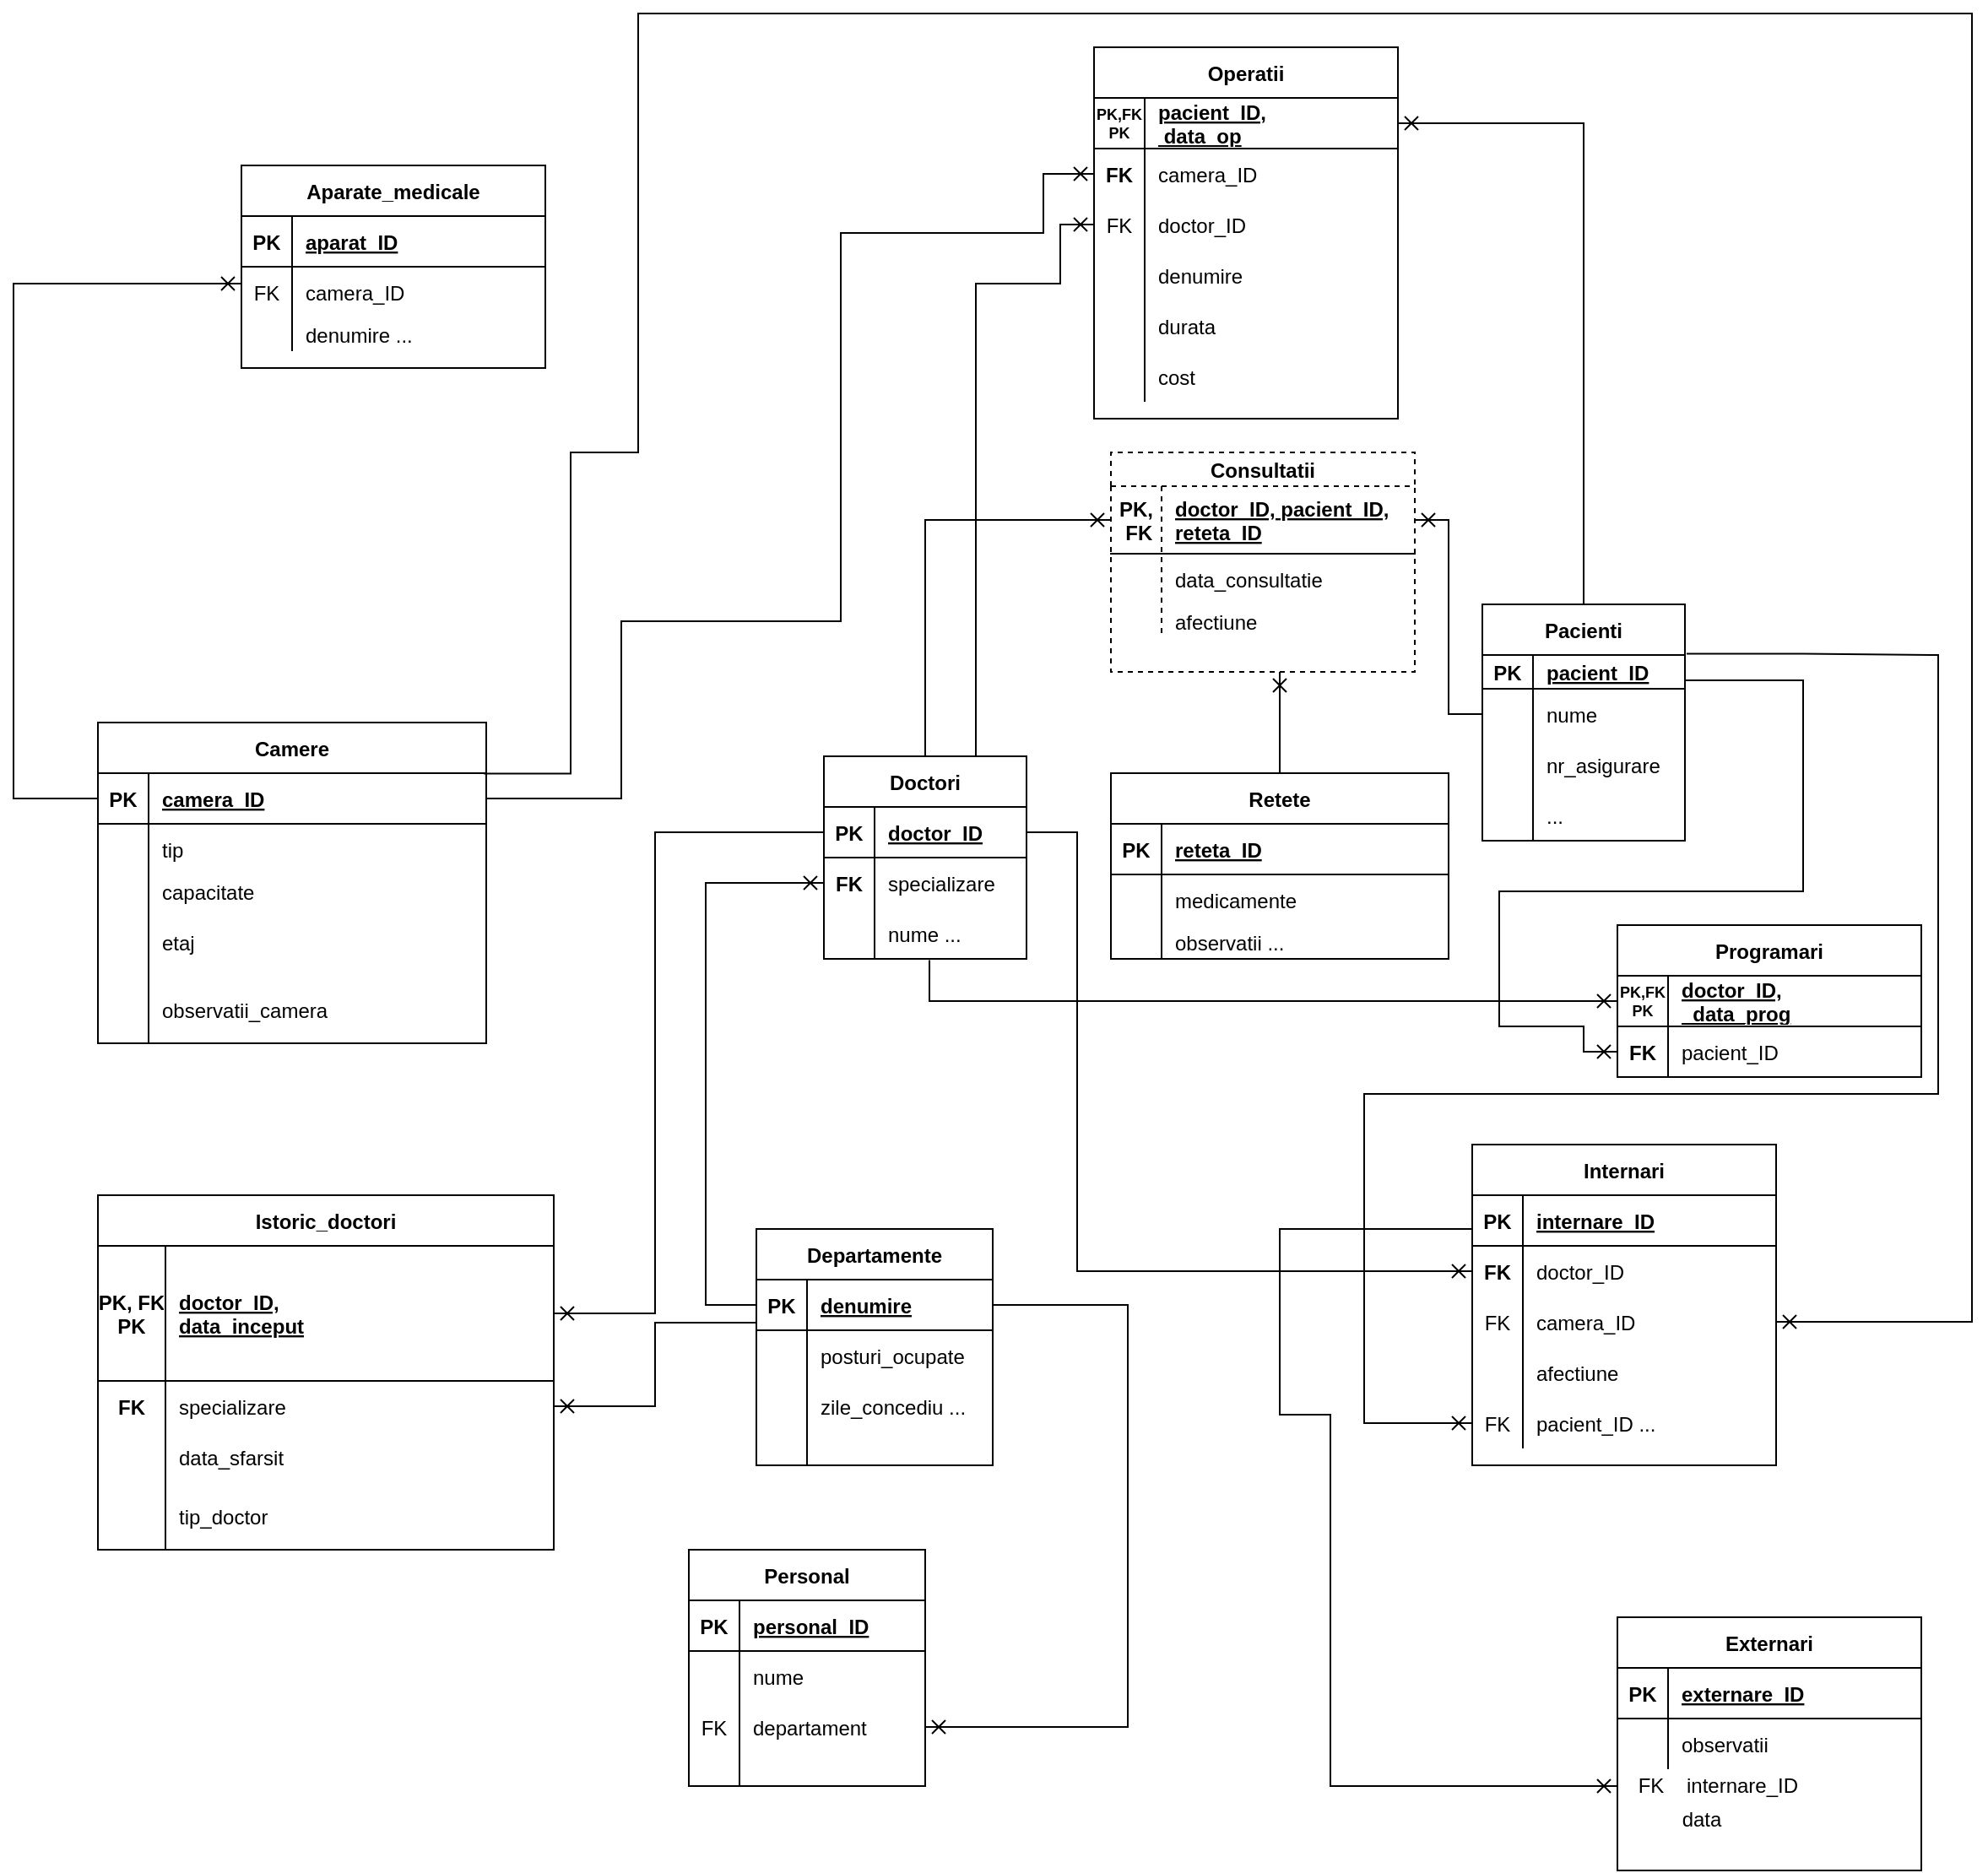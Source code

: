 <mxfile version="14.7.1" type="device"><diagram id="dhx8szWBubLz45HHDeZ8" name="Page-1"><mxGraphModel dx="3734" dy="3937" grid="1" gridSize="10" guides="1" tooltips="1" connect="1" arrows="1" fold="1" page="1" pageScale="1" pageWidth="2500" pageHeight="3500" math="0" shadow="0"><root><mxCell id="0"/><mxCell id="1" parent="0"/><mxCell id="I0y-Dfn4EUjGnBsd8yql-207" style="edgeStyle=orthogonalEdgeStyle;rounded=0;orthogonalLoop=1;jettySize=auto;html=1;endArrow=cross;endFill=0;startArrow=none;startFill=0;entryX=0;entryY=0.5;entryDx=0;entryDy=0;" parent="1" source="I0y-Dfn4EUjGnBsd8yql-279" target="S_GF5W4w03YBndg4ayfX-3" edge="1"><mxGeometry relative="1" as="geometry"><mxPoint x="760" y="770" as="sourcePoint"/><mxPoint x="755" y="900" as="targetPoint"/><Array as="points"><mxPoint x="560" y="670"/><mxPoint x="560" y="780"/><mxPoint x="590" y="780"/><mxPoint x="590" y="1000"/></Array></mxGeometry></mxCell><mxCell id="I0y-Dfn4EUjGnBsd8yql-210" style="edgeStyle=orthogonalEdgeStyle;rounded=0;orthogonalLoop=1;jettySize=auto;html=1;endArrow=cross;endFill=0;startArrow=none;startFill=0;exitX=1.008;exitY=-0.035;exitDx=0;exitDy=0;exitPerimeter=0;" parent="1" source="I0y-Dfn4EUjGnBsd8yql-315" target="I0y-Dfn4EUjGnBsd8yql-292" edge="1"><mxGeometry relative="1" as="geometry"><Array as="points"><mxPoint x="870" y="329"/><mxPoint x="950" y="330"/><mxPoint x="950" y="590"/><mxPoint x="610" y="590"/><mxPoint x="610" y="785"/></Array><mxPoint x="830" y="330" as="sourcePoint"/><mxPoint x="650" y="620" as="targetPoint"/></mxGeometry></mxCell><mxCell id="I0y-Dfn4EUjGnBsd8yql-211" style="edgeStyle=orthogonalEdgeStyle;rounded=0;orthogonalLoop=1;jettySize=auto;html=1;endArrow=cross;endFill=0;startArrow=none;startFill=0;entryX=1;entryY=0.5;entryDx=0;entryDy=0;exitX=1;exitY=0.5;exitDx=0;exitDy=0;" parent="1" source="I0y-Dfn4EUjGnBsd8yql-339" target="I0y-Dfn4EUjGnBsd8yql-359" edge="1"><mxGeometry relative="1" as="geometry"><Array as="points"><mxPoint x="470" y="715"/><mxPoint x="470" y="965"/></Array><mxPoint x="470" y="770" as="sourcePoint"/><mxPoint x="299.96" y="940.68" as="targetPoint"/></mxGeometry></mxCell><mxCell id="I0y-Dfn4EUjGnBsd8yql-212" style="edgeStyle=orthogonalEdgeStyle;rounded=0;orthogonalLoop=1;jettySize=auto;html=1;endArrow=cross;endFill=0;startArrow=none;startFill=0;exitX=1;exitY=0.5;exitDx=0;exitDy=0;entryX=0;entryY=0.5;entryDx=0;entryDy=0;" parent="1" source="I0y-Dfn4EUjGnBsd8yql-257" target="I0y-Dfn4EUjGnBsd8yql-228" edge="1"><mxGeometry relative="1" as="geometry"><Array as="points"><mxPoint x="170" y="415"/><mxPoint x="170" y="310"/><mxPoint x="300" y="310"/><mxPoint x="300" y="80"/><mxPoint x="420" y="80"/><mxPoint x="420" y="45"/></Array><mxPoint x="440" y="200" as="targetPoint"/><mxPoint x="85" y="360" as="sourcePoint"/></mxGeometry></mxCell><mxCell id="I0y-Dfn4EUjGnBsd8yql-213" style="edgeStyle=orthogonalEdgeStyle;rounded=0;orthogonalLoop=1;jettySize=auto;html=1;endArrow=cross;endFill=0;startArrow=none;startFill=0;exitX=0.994;exitY=0.01;exitDx=0;exitDy=0;exitPerimeter=0;entryX=1;entryY=0.5;entryDx=0;entryDy=0;" parent="1" source="I0y-Dfn4EUjGnBsd8yql-257" target="I0y-Dfn4EUjGnBsd8yql-286" edge="1"><mxGeometry relative="1" as="geometry"><Array as="points"><mxPoint x="140" y="400"/><mxPoint x="140" y="210"/><mxPoint x="180" y="210"/><mxPoint x="180" y="-50"/><mxPoint x="970" y="-50"/><mxPoint x="970" y="725"/></Array><mxPoint x="85" y="350" as="sourcePoint"/><mxPoint x="850" y="610" as="targetPoint"/></mxGeometry></mxCell><object label="Aparate_medicale" Customer="ana" id="I0y-Dfn4EUjGnBsd8yql-214"><mxCell style="shape=table;startSize=30;container=1;collapsible=1;childLayout=tableLayout;fixedRows=1;rowLines=0;fontStyle=1;align=center;resizeLast=1;columnLines=1;" parent="1" vertex="1"><mxGeometry x="-55" y="40" width="180" height="120" as="geometry"/></mxCell></object><mxCell id="I0y-Dfn4EUjGnBsd8yql-215" value="" style="shape=partialRectangle;collapsible=0;dropTarget=0;pointerEvents=0;fillColor=none;top=0;left=0;bottom=1;right=0;points=[[0,0.5],[1,0.5]];portConstraint=eastwest;" parent="I0y-Dfn4EUjGnBsd8yql-214" vertex="1"><mxGeometry y="30" width="180" height="30" as="geometry"/></mxCell><mxCell id="I0y-Dfn4EUjGnBsd8yql-216" value="PK" style="shape=partialRectangle;connectable=0;fillColor=none;top=0;left=0;bottom=0;right=0;fontStyle=1;overflow=hidden;" parent="I0y-Dfn4EUjGnBsd8yql-215" vertex="1"><mxGeometry width="30" height="30" as="geometry"/></mxCell><mxCell id="I0y-Dfn4EUjGnBsd8yql-217" value="aparat_ID" style="shape=partialRectangle;connectable=0;fillColor=none;top=0;left=0;bottom=0;right=0;align=left;spacingLeft=6;fontStyle=5;overflow=hidden;" parent="I0y-Dfn4EUjGnBsd8yql-215" vertex="1"><mxGeometry x="30" width="150" height="30" as="geometry"/></mxCell><mxCell id="I0y-Dfn4EUjGnBsd8yql-218" value="" style="shape=partialRectangle;collapsible=0;dropTarget=0;pointerEvents=0;fillColor=none;top=0;left=0;bottom=0;right=0;points=[[0,0.5],[1,0.5]];portConstraint=eastwest;" parent="I0y-Dfn4EUjGnBsd8yql-214" vertex="1"><mxGeometry y="60" width="180" height="30" as="geometry"/></mxCell><mxCell id="I0y-Dfn4EUjGnBsd8yql-219" value="FK" style="shape=partialRectangle;connectable=0;fillColor=none;top=0;left=0;bottom=0;right=0;editable=1;overflow=hidden;" parent="I0y-Dfn4EUjGnBsd8yql-218" vertex="1"><mxGeometry width="30" height="30" as="geometry"/></mxCell><mxCell id="I0y-Dfn4EUjGnBsd8yql-220" value="camera_ID" style="shape=partialRectangle;connectable=0;fillColor=none;top=0;left=0;bottom=0;right=0;align=left;spacingLeft=6;overflow=hidden;" parent="I0y-Dfn4EUjGnBsd8yql-218" vertex="1"><mxGeometry x="30" width="150" height="30" as="geometry"/></mxCell><mxCell id="I0y-Dfn4EUjGnBsd8yql-221" style="shape=partialRectangle;collapsible=0;dropTarget=0;pointerEvents=0;fillColor=none;top=0;left=0;bottom=0;right=0;points=[[0,0.5],[1,0.5]];portConstraint=eastwest;" parent="I0y-Dfn4EUjGnBsd8yql-214" vertex="1"><mxGeometry y="90" width="180" height="20" as="geometry"/></mxCell><mxCell id="I0y-Dfn4EUjGnBsd8yql-222" value="&#10;&#10;&#10;&#10;&#10;&#10;&#10;&#10;&#10;&#10;&#10;&#10;&#10;&#10;&#10;&#10;&#10;&lt;span lang=&quot;RO&quot; style=&quot;font-size: 10.5pt ; font-family: &amp;quot;raleway&amp;quot; , &amp;quot;serif&amp;quot; ; color: #444444&quot;&gt;denumire&lt;/span&gt;&#10;&#10;&#10;&#10;" style="shape=partialRectangle;connectable=0;fillColor=none;top=0;left=0;bottom=0;right=0;editable=1;overflow=hidden;" parent="I0y-Dfn4EUjGnBsd8yql-221" vertex="1"><mxGeometry width="30" height="20" as="geometry"/></mxCell><mxCell id="I0y-Dfn4EUjGnBsd8yql-223" value="denumire ..." style="shape=partialRectangle;connectable=0;fillColor=none;top=0;left=0;bottom=0;right=0;align=left;spacingLeft=6;overflow=hidden;" parent="I0y-Dfn4EUjGnBsd8yql-221" vertex="1"><mxGeometry x="30" width="150" height="20" as="geometry"/></mxCell><object label="Operatii" Customer="ana" id="I0y-Dfn4EUjGnBsd8yql-224"><mxCell style="shape=table;startSize=30;container=1;collapsible=1;childLayout=tableLayout;fixedRows=1;rowLines=0;fontStyle=1;align=center;resizeLast=1;columnLines=1;" parent="1" vertex="1"><mxGeometry x="450" y="-30" width="180" height="220" as="geometry"/></mxCell></object><mxCell id="I0y-Dfn4EUjGnBsd8yql-225" value="" style="shape=partialRectangle;collapsible=0;dropTarget=0;pointerEvents=0;fillColor=none;top=0;left=0;bottom=1;right=0;points=[[0,0.5],[1,0.5]];portConstraint=eastwest;" parent="I0y-Dfn4EUjGnBsd8yql-224" vertex="1"><mxGeometry y="30" width="180" height="30" as="geometry"/></mxCell><mxCell id="I0y-Dfn4EUjGnBsd8yql-226" value="PK,FK&#10;PK" style="shape=partialRectangle;connectable=0;fillColor=none;top=0;left=0;bottom=0;right=0;fontStyle=1;overflow=hidden;fontSize=9;" parent="I0y-Dfn4EUjGnBsd8yql-225" vertex="1"><mxGeometry width="30" height="30" as="geometry"/></mxCell><mxCell id="I0y-Dfn4EUjGnBsd8yql-227" value="pacient_ID,&#10; data_op" style="shape=partialRectangle;connectable=0;fillColor=none;top=0;left=0;bottom=0;right=0;align=left;spacingLeft=6;fontStyle=5;overflow=hidden;" parent="I0y-Dfn4EUjGnBsd8yql-225" vertex="1"><mxGeometry x="30" width="150" height="30" as="geometry"/></mxCell><mxCell id="I0y-Dfn4EUjGnBsd8yql-228" style="shape=partialRectangle;collapsible=0;dropTarget=0;pointerEvents=0;fillColor=none;top=0;left=0;bottom=0;right=0;points=[[0,0.5],[1,0.5]];portConstraint=eastwest;" parent="I0y-Dfn4EUjGnBsd8yql-224" vertex="1"><mxGeometry y="60" width="180" height="30" as="geometry"/></mxCell><mxCell id="I0y-Dfn4EUjGnBsd8yql-229" value="FK" style="shape=partialRectangle;connectable=0;fillColor=none;top=0;left=0;bottom=0;right=0;fontStyle=1;overflow=hidden;" parent="I0y-Dfn4EUjGnBsd8yql-228" vertex="1"><mxGeometry width="30" height="30" as="geometry"/></mxCell><mxCell id="I0y-Dfn4EUjGnBsd8yql-230" value="camera_ID" style="shape=partialRectangle;connectable=0;fillColor=none;top=0;left=0;bottom=0;right=0;align=left;spacingLeft=6;fontStyle=0;overflow=hidden;" parent="I0y-Dfn4EUjGnBsd8yql-228" vertex="1"><mxGeometry x="30" width="150" height="30" as="geometry"/></mxCell><mxCell id="I0y-Dfn4EUjGnBsd8yql-231" value="" style="shape=partialRectangle;collapsible=0;dropTarget=0;pointerEvents=0;fillColor=none;top=0;left=0;bottom=0;right=0;points=[[0,0.5],[1,0.5]];portConstraint=eastwest;" parent="I0y-Dfn4EUjGnBsd8yql-224" vertex="1"><mxGeometry y="90" width="180" height="30" as="geometry"/></mxCell><mxCell id="I0y-Dfn4EUjGnBsd8yql-232" value="FK" style="shape=partialRectangle;connectable=0;fillColor=none;top=0;left=0;bottom=0;right=0;editable=1;overflow=hidden;" parent="I0y-Dfn4EUjGnBsd8yql-231" vertex="1"><mxGeometry width="30" height="30" as="geometry"/></mxCell><mxCell id="I0y-Dfn4EUjGnBsd8yql-233" value="doctor_ID" style="shape=partialRectangle;connectable=0;fillColor=none;top=0;left=0;bottom=0;right=0;align=left;spacingLeft=6;overflow=hidden;" parent="I0y-Dfn4EUjGnBsd8yql-231" vertex="1"><mxGeometry x="30" width="150" height="30" as="geometry"/></mxCell><mxCell id="I0y-Dfn4EUjGnBsd8yql-234" value="" style="shape=partialRectangle;collapsible=0;dropTarget=0;pointerEvents=0;fillColor=none;top=0;left=0;bottom=0;right=0;points=[[0,0.5],[1,0.5]];portConstraint=eastwest;" parent="I0y-Dfn4EUjGnBsd8yql-224" vertex="1"><mxGeometry y="120" width="180" height="30" as="geometry"/></mxCell><mxCell id="I0y-Dfn4EUjGnBsd8yql-235" value="" style="shape=partialRectangle;connectable=0;fillColor=none;top=0;left=0;bottom=0;right=0;editable=1;overflow=hidden;" parent="I0y-Dfn4EUjGnBsd8yql-234" vertex="1"><mxGeometry width="30" height="30" as="geometry"/></mxCell><mxCell id="I0y-Dfn4EUjGnBsd8yql-236" value="denumire" style="shape=partialRectangle;connectable=0;fillColor=none;top=0;left=0;bottom=0;right=0;align=left;spacingLeft=6;overflow=hidden;" parent="I0y-Dfn4EUjGnBsd8yql-234" vertex="1"><mxGeometry x="30" width="150" height="30" as="geometry"/></mxCell><mxCell id="I0y-Dfn4EUjGnBsd8yql-237" style="shape=partialRectangle;collapsible=0;dropTarget=0;pointerEvents=0;fillColor=none;top=0;left=0;bottom=0;right=0;points=[[0,0.5],[1,0.5]];portConstraint=eastwest;" parent="I0y-Dfn4EUjGnBsd8yql-224" vertex="1"><mxGeometry y="150" width="180" height="30" as="geometry"/></mxCell><mxCell id="I0y-Dfn4EUjGnBsd8yql-238" style="shape=partialRectangle;connectable=0;fillColor=none;top=0;left=0;bottom=0;right=0;editable=1;overflow=hidden;" parent="I0y-Dfn4EUjGnBsd8yql-237" vertex="1"><mxGeometry width="30" height="30" as="geometry"/></mxCell><mxCell id="I0y-Dfn4EUjGnBsd8yql-239" value="durata" style="shape=partialRectangle;connectable=0;fillColor=none;top=0;left=0;bottom=0;right=0;align=left;spacingLeft=6;overflow=hidden;" parent="I0y-Dfn4EUjGnBsd8yql-237" vertex="1"><mxGeometry x="30" width="150" height="30" as="geometry"/></mxCell><mxCell id="I0y-Dfn4EUjGnBsd8yql-240" style="shape=partialRectangle;collapsible=0;dropTarget=0;pointerEvents=0;fillColor=none;top=0;left=0;bottom=0;right=0;points=[[0,0.5],[1,0.5]];portConstraint=eastwest;" parent="I0y-Dfn4EUjGnBsd8yql-224" vertex="1"><mxGeometry y="180" width="180" height="30" as="geometry"/></mxCell><mxCell id="I0y-Dfn4EUjGnBsd8yql-241" style="shape=partialRectangle;connectable=0;fillColor=none;top=0;left=0;bottom=0;right=0;editable=1;overflow=hidden;" parent="I0y-Dfn4EUjGnBsd8yql-240" vertex="1"><mxGeometry width="30" height="30" as="geometry"/></mxCell><mxCell id="I0y-Dfn4EUjGnBsd8yql-242" value="cost" style="shape=partialRectangle;connectable=0;fillColor=none;top=0;left=0;bottom=0;right=0;align=left;spacingLeft=6;overflow=hidden;" parent="I0y-Dfn4EUjGnBsd8yql-240" vertex="1"><mxGeometry x="30" width="150" height="30" as="geometry"/></mxCell><object label="Istoric_doctori" Customer="ana" id="I0y-Dfn4EUjGnBsd8yql-243"><mxCell style="shape=table;startSize=30;container=1;collapsible=1;childLayout=tableLayout;fixedRows=1;rowLines=0;fontStyle=1;align=center;resizeLast=1;columnLines=1;" parent="1" vertex="1"><mxGeometry x="-140" y="650" width="270" height="210" as="geometry"/></mxCell></object><mxCell id="I0y-Dfn4EUjGnBsd8yql-244" value="" style="shape=partialRectangle;collapsible=0;dropTarget=0;pointerEvents=0;fillColor=none;top=0;left=0;bottom=1;right=0;points=[[0,0.5],[1,0.5]];portConstraint=eastwest;" parent="I0y-Dfn4EUjGnBsd8yql-243" vertex="1"><mxGeometry y="30" width="270" height="80" as="geometry"/></mxCell><mxCell id="I0y-Dfn4EUjGnBsd8yql-245" value="PK, FK&#10;PK" style="shape=partialRectangle;connectable=0;fillColor=none;top=0;left=0;bottom=0;right=0;fontStyle=1;overflow=hidden;" parent="I0y-Dfn4EUjGnBsd8yql-244" vertex="1"><mxGeometry width="40" height="80" as="geometry"/></mxCell><mxCell id="I0y-Dfn4EUjGnBsd8yql-246" value="doctor_ID, &#10;data_inceput" style="shape=partialRectangle;connectable=0;fillColor=none;top=0;left=0;bottom=0;right=0;align=left;spacingLeft=6;fontStyle=5;overflow=hidden;" parent="I0y-Dfn4EUjGnBsd8yql-244" vertex="1"><mxGeometry x="40" width="230" height="80" as="geometry"/></mxCell><mxCell id="I0y-Dfn4EUjGnBsd8yql-247" style="shape=partialRectangle;collapsible=0;dropTarget=0;pointerEvents=0;fillColor=none;top=0;left=0;bottom=0;right=0;points=[[0,0.5],[1,0.5]];portConstraint=eastwest;" parent="I0y-Dfn4EUjGnBsd8yql-243" vertex="1"><mxGeometry y="110" width="270" height="30" as="geometry"/></mxCell><mxCell id="I0y-Dfn4EUjGnBsd8yql-248" value="FK" style="shape=partialRectangle;connectable=0;fillColor=none;top=0;left=0;bottom=0;right=0;fontStyle=1;overflow=hidden;" parent="I0y-Dfn4EUjGnBsd8yql-247" vertex="1"><mxGeometry width="40" height="30" as="geometry"/></mxCell><mxCell id="I0y-Dfn4EUjGnBsd8yql-249" value="specializare" style="shape=partialRectangle;connectable=0;fillColor=none;top=0;left=0;bottom=0;right=0;align=left;spacingLeft=6;fontStyle=0;overflow=hidden;" parent="I0y-Dfn4EUjGnBsd8yql-247" vertex="1"><mxGeometry x="40" width="230" height="30" as="geometry"/></mxCell><mxCell id="I0y-Dfn4EUjGnBsd8yql-250" value="" style="shape=partialRectangle;collapsible=0;dropTarget=0;pointerEvents=0;fillColor=none;top=0;left=0;bottom=0;right=0;points=[[0,0.5],[1,0.5]];portConstraint=eastwest;" parent="I0y-Dfn4EUjGnBsd8yql-243" vertex="1"><mxGeometry y="140" width="270" height="30" as="geometry"/></mxCell><mxCell id="I0y-Dfn4EUjGnBsd8yql-251" value="" style="shape=partialRectangle;connectable=0;fillColor=none;top=0;left=0;bottom=0;right=0;editable=1;overflow=hidden;" parent="I0y-Dfn4EUjGnBsd8yql-250" vertex="1"><mxGeometry width="40" height="30" as="geometry"/></mxCell><mxCell id="I0y-Dfn4EUjGnBsd8yql-252" value="data_sfarsit" style="shape=partialRectangle;connectable=0;fillColor=none;top=0;left=0;bottom=0;right=0;align=left;spacingLeft=6;overflow=hidden;" parent="I0y-Dfn4EUjGnBsd8yql-250" vertex="1"><mxGeometry x="40" width="230" height="30" as="geometry"/></mxCell><mxCell id="I0y-Dfn4EUjGnBsd8yql-253" style="shape=partialRectangle;collapsible=0;dropTarget=0;pointerEvents=0;fillColor=none;top=0;left=0;bottom=0;right=0;points=[[0,0.5],[1,0.5]];portConstraint=eastwest;" parent="I0y-Dfn4EUjGnBsd8yql-243" vertex="1"><mxGeometry y="170" width="270" height="40" as="geometry"/></mxCell><mxCell id="I0y-Dfn4EUjGnBsd8yql-254" style="shape=partialRectangle;connectable=0;fillColor=none;top=0;left=0;bottom=0;right=0;editable=1;overflow=hidden;" parent="I0y-Dfn4EUjGnBsd8yql-253" vertex="1"><mxGeometry width="40" height="40" as="geometry"/></mxCell><mxCell id="I0y-Dfn4EUjGnBsd8yql-255" value="tip_doctor" style="shape=partialRectangle;connectable=0;fillColor=none;top=0;left=0;bottom=0;right=0;align=left;spacingLeft=6;overflow=hidden;" parent="I0y-Dfn4EUjGnBsd8yql-253" vertex="1"><mxGeometry x="40" width="230" height="40" as="geometry"/></mxCell><object label="Camere" Customer="ana" id="I0y-Dfn4EUjGnBsd8yql-256"><mxCell style="shape=table;startSize=30;container=1;collapsible=1;childLayout=tableLayout;fixedRows=1;rowLines=0;fontStyle=1;align=center;resizeLast=1;columnLines=1;" parent="1" vertex="1"><mxGeometry x="-140" y="370" width="230" height="190" as="geometry"/></mxCell></object><mxCell id="I0y-Dfn4EUjGnBsd8yql-257" value="" style="shape=partialRectangle;collapsible=0;dropTarget=0;pointerEvents=0;fillColor=none;top=0;left=0;bottom=1;right=0;points=[[0,0.5],[1,0.5]];portConstraint=eastwest;" parent="I0y-Dfn4EUjGnBsd8yql-256" vertex="1"><mxGeometry y="30" width="230" height="30" as="geometry"/></mxCell><mxCell id="I0y-Dfn4EUjGnBsd8yql-258" value="PK" style="shape=partialRectangle;connectable=0;fillColor=none;top=0;left=0;bottom=0;right=0;fontStyle=1;overflow=hidden;" parent="I0y-Dfn4EUjGnBsd8yql-257" vertex="1"><mxGeometry width="30" height="30" as="geometry"/></mxCell><mxCell id="I0y-Dfn4EUjGnBsd8yql-259" value="camera_ID" style="shape=partialRectangle;connectable=0;fillColor=none;top=0;left=0;bottom=0;right=0;align=left;spacingLeft=6;fontStyle=5;overflow=hidden;" parent="I0y-Dfn4EUjGnBsd8yql-257" vertex="1"><mxGeometry x="30" width="200" height="30" as="geometry"/></mxCell><mxCell id="I0y-Dfn4EUjGnBsd8yql-260" style="shape=partialRectangle;collapsible=0;dropTarget=0;pointerEvents=0;fillColor=none;top=0;left=0;bottom=0;right=0;points=[[0,0.5],[1,0.5]];portConstraint=eastwest;" parent="I0y-Dfn4EUjGnBsd8yql-256" vertex="1"><mxGeometry y="60" width="230" height="30" as="geometry"/></mxCell><mxCell id="I0y-Dfn4EUjGnBsd8yql-261" style="shape=partialRectangle;connectable=0;fillColor=none;top=0;left=0;bottom=0;right=0;fontStyle=1;overflow=hidden;" parent="I0y-Dfn4EUjGnBsd8yql-260" vertex="1"><mxGeometry width="30" height="30" as="geometry"/></mxCell><mxCell id="I0y-Dfn4EUjGnBsd8yql-262" value="tip" style="shape=partialRectangle;connectable=0;fillColor=none;top=0;left=0;bottom=0;right=0;align=left;spacingLeft=6;fontStyle=0;overflow=hidden;" parent="I0y-Dfn4EUjGnBsd8yql-260" vertex="1"><mxGeometry x="30" width="200" height="30" as="geometry"/></mxCell><mxCell id="I0y-Dfn4EUjGnBsd8yql-263" value="" style="shape=partialRectangle;collapsible=0;dropTarget=0;pointerEvents=0;fillColor=none;top=0;left=0;bottom=0;right=0;points=[[0,0.5],[1,0.5]];portConstraint=eastwest;" parent="I0y-Dfn4EUjGnBsd8yql-256" vertex="1"><mxGeometry y="90" width="230" height="20" as="geometry"/></mxCell><mxCell id="I0y-Dfn4EUjGnBsd8yql-264" value="" style="shape=partialRectangle;connectable=0;fillColor=none;top=0;left=0;bottom=0;right=0;editable=1;overflow=hidden;" parent="I0y-Dfn4EUjGnBsd8yql-263" vertex="1"><mxGeometry width="30" height="20" as="geometry"/></mxCell><mxCell id="I0y-Dfn4EUjGnBsd8yql-265" value="capacitate" style="shape=partialRectangle;connectable=0;fillColor=none;top=0;left=0;bottom=0;right=0;align=left;spacingLeft=6;overflow=hidden;" parent="I0y-Dfn4EUjGnBsd8yql-263" vertex="1"><mxGeometry x="30" width="200" height="20" as="geometry"/></mxCell><mxCell id="I0y-Dfn4EUjGnBsd8yql-266" style="shape=partialRectangle;collapsible=0;dropTarget=0;pointerEvents=0;fillColor=none;top=0;left=0;bottom=0;right=0;points=[[0,0.5],[1,0.5]];portConstraint=eastwest;" parent="I0y-Dfn4EUjGnBsd8yql-256" vertex="1"><mxGeometry y="110" width="230" height="40" as="geometry"/></mxCell><mxCell id="I0y-Dfn4EUjGnBsd8yql-267" style="shape=partialRectangle;connectable=0;fillColor=none;top=0;left=0;bottom=0;right=0;editable=1;overflow=hidden;" parent="I0y-Dfn4EUjGnBsd8yql-266" vertex="1"><mxGeometry width="30" height="40" as="geometry"/></mxCell><mxCell id="I0y-Dfn4EUjGnBsd8yql-268" value="etaj" style="shape=partialRectangle;connectable=0;fillColor=none;top=0;left=0;bottom=0;right=0;align=left;spacingLeft=6;overflow=hidden;" parent="I0y-Dfn4EUjGnBsd8yql-266" vertex="1"><mxGeometry x="30" width="200" height="40" as="geometry"/></mxCell><mxCell id="I0y-Dfn4EUjGnBsd8yql-269" style="shape=partialRectangle;collapsible=0;dropTarget=0;pointerEvents=0;fillColor=none;top=0;left=0;bottom=0;right=0;points=[[0,0.5],[1,0.5]];portConstraint=eastwest;" parent="I0y-Dfn4EUjGnBsd8yql-256" vertex="1"><mxGeometry y="150" width="230" height="40" as="geometry"/></mxCell><mxCell id="I0y-Dfn4EUjGnBsd8yql-270" style="shape=partialRectangle;connectable=0;fillColor=none;top=0;left=0;bottom=0;right=0;editable=1;overflow=hidden;" parent="I0y-Dfn4EUjGnBsd8yql-269" vertex="1"><mxGeometry width="30" height="40" as="geometry"/></mxCell><mxCell id="I0y-Dfn4EUjGnBsd8yql-271" value="observatii_camera" style="shape=partialRectangle;connectable=0;fillColor=none;top=0;left=0;bottom=0;right=0;align=left;spacingLeft=6;overflow=hidden;" parent="I0y-Dfn4EUjGnBsd8yql-269" vertex="1"><mxGeometry x="30" width="200" height="40" as="geometry"/></mxCell><object label="Externari" Customer="ana" id="I0y-Dfn4EUjGnBsd8yql-272"><mxCell style="shape=table;startSize=30;container=1;collapsible=1;childLayout=tableLayout;fixedRows=1;rowLines=0;fontStyle=1;align=center;resizeLast=1;columnLines=1;" parent="1" vertex="1"><mxGeometry x="760" y="900" width="180" height="150" as="geometry"/></mxCell></object><mxCell id="I0y-Dfn4EUjGnBsd8yql-273" value="" style="shape=partialRectangle;collapsible=0;dropTarget=0;pointerEvents=0;fillColor=none;top=0;left=0;bottom=1;right=0;points=[[0,0.5],[1,0.5]];portConstraint=eastwest;" parent="I0y-Dfn4EUjGnBsd8yql-272" vertex="1"><mxGeometry y="30" width="180" height="30" as="geometry"/></mxCell><mxCell id="I0y-Dfn4EUjGnBsd8yql-274" value="PK" style="shape=partialRectangle;connectable=0;fillColor=none;top=0;left=0;bottom=0;right=0;fontStyle=1;overflow=hidden;" parent="I0y-Dfn4EUjGnBsd8yql-273" vertex="1"><mxGeometry width="30" height="30" as="geometry"/></mxCell><mxCell id="I0y-Dfn4EUjGnBsd8yql-275" value="externare_ID" style="shape=partialRectangle;connectable=0;fillColor=none;top=0;left=0;bottom=0;right=0;align=left;spacingLeft=6;fontStyle=5;overflow=hidden;" parent="I0y-Dfn4EUjGnBsd8yql-273" vertex="1"><mxGeometry x="30" width="150" height="30" as="geometry"/></mxCell><mxCell id="I0y-Dfn4EUjGnBsd8yql-276" style="shape=partialRectangle;collapsible=0;dropTarget=0;pointerEvents=0;fillColor=none;top=0;left=0;bottom=0;right=0;points=[[0,0.5],[1,0.5]];portConstraint=eastwest;" parent="I0y-Dfn4EUjGnBsd8yql-272" vertex="1"><mxGeometry y="60" width="180" height="30" as="geometry"/></mxCell><mxCell id="I0y-Dfn4EUjGnBsd8yql-277" style="shape=partialRectangle;connectable=0;fillColor=none;top=0;left=0;bottom=0;right=0;fontStyle=1;overflow=hidden;" parent="I0y-Dfn4EUjGnBsd8yql-276" vertex="1"><mxGeometry width="30" height="30" as="geometry"/></mxCell><mxCell id="I0y-Dfn4EUjGnBsd8yql-278" value="observatii" style="shape=partialRectangle;connectable=0;fillColor=none;top=0;left=0;bottom=0;right=0;align=left;spacingLeft=6;fontStyle=0;overflow=hidden;" parent="I0y-Dfn4EUjGnBsd8yql-276" vertex="1"><mxGeometry x="30" width="150" height="30" as="geometry"/></mxCell><object label="Internari" Customer="ana" id="I0y-Dfn4EUjGnBsd8yql-279"><mxCell style="shape=table;startSize=30;container=1;collapsible=1;childLayout=tableLayout;fixedRows=1;rowLines=0;fontStyle=1;align=center;resizeLast=1;columnLines=1;" parent="1" vertex="1"><mxGeometry x="674" y="620" width="180" height="190" as="geometry"><mxRectangle x="674" y="620" width="80" height="30" as="alternateBounds"/></mxGeometry></mxCell></object><mxCell id="I0y-Dfn4EUjGnBsd8yql-280" value="" style="shape=partialRectangle;collapsible=0;dropTarget=0;pointerEvents=0;fillColor=none;top=0;left=0;bottom=1;right=0;points=[[0,0.5],[1,0.5]];portConstraint=eastwest;" parent="I0y-Dfn4EUjGnBsd8yql-279" vertex="1"><mxGeometry y="30" width="180" height="30" as="geometry"/></mxCell><mxCell id="I0y-Dfn4EUjGnBsd8yql-281" value="PK" style="shape=partialRectangle;connectable=0;fillColor=none;top=0;left=0;bottom=0;right=0;fontStyle=1;overflow=hidden;" parent="I0y-Dfn4EUjGnBsd8yql-280" vertex="1"><mxGeometry width="30" height="30" as="geometry"/></mxCell><mxCell id="I0y-Dfn4EUjGnBsd8yql-282" value="internare_ID" style="shape=partialRectangle;connectable=0;fillColor=none;top=0;left=0;bottom=0;right=0;align=left;spacingLeft=6;fontStyle=5;overflow=hidden;" parent="I0y-Dfn4EUjGnBsd8yql-280" vertex="1"><mxGeometry x="30" width="150" height="30" as="geometry"/></mxCell><mxCell id="I0y-Dfn4EUjGnBsd8yql-283" style="shape=partialRectangle;collapsible=0;dropTarget=0;pointerEvents=0;fillColor=none;top=0;left=0;bottom=0;right=0;points=[[0,0.5],[1,0.5]];portConstraint=eastwest;" parent="I0y-Dfn4EUjGnBsd8yql-279" vertex="1"><mxGeometry y="60" width="180" height="30" as="geometry"/></mxCell><mxCell id="I0y-Dfn4EUjGnBsd8yql-284" value="FK" style="shape=partialRectangle;connectable=0;fillColor=none;top=0;left=0;bottom=0;right=0;fontStyle=1;overflow=hidden;" parent="I0y-Dfn4EUjGnBsd8yql-283" vertex="1"><mxGeometry width="30" height="30" as="geometry"/></mxCell><mxCell id="I0y-Dfn4EUjGnBsd8yql-285" value="doctor_ID" style="shape=partialRectangle;connectable=0;fillColor=none;top=0;left=0;bottom=0;right=0;align=left;spacingLeft=6;fontStyle=0;overflow=hidden;" parent="I0y-Dfn4EUjGnBsd8yql-283" vertex="1"><mxGeometry x="30" width="150" height="30" as="geometry"/></mxCell><mxCell id="I0y-Dfn4EUjGnBsd8yql-286" value="" style="shape=partialRectangle;collapsible=0;dropTarget=0;pointerEvents=0;fillColor=none;top=0;left=0;bottom=0;right=0;points=[[0,0.5],[1,0.5]];portConstraint=eastwest;" parent="I0y-Dfn4EUjGnBsd8yql-279" vertex="1"><mxGeometry y="90" width="180" height="30" as="geometry"/></mxCell><mxCell id="I0y-Dfn4EUjGnBsd8yql-287" value="FK" style="shape=partialRectangle;connectable=0;fillColor=none;top=0;left=0;bottom=0;right=0;editable=1;overflow=hidden;" parent="I0y-Dfn4EUjGnBsd8yql-286" vertex="1"><mxGeometry width="30" height="30" as="geometry"/></mxCell><mxCell id="I0y-Dfn4EUjGnBsd8yql-288" value="camera_ID" style="shape=partialRectangle;connectable=0;fillColor=none;top=0;left=0;bottom=0;right=0;align=left;spacingLeft=6;overflow=hidden;" parent="I0y-Dfn4EUjGnBsd8yql-286" vertex="1"><mxGeometry x="30" width="150" height="30" as="geometry"/></mxCell><mxCell id="I0y-Dfn4EUjGnBsd8yql-289" value="" style="shape=partialRectangle;collapsible=0;dropTarget=0;pointerEvents=0;fillColor=none;top=0;left=0;bottom=0;right=0;points=[[0,0.5],[1,0.5]];portConstraint=eastwest;" parent="I0y-Dfn4EUjGnBsd8yql-279" vertex="1"><mxGeometry y="120" width="180" height="30" as="geometry"/></mxCell><mxCell id="I0y-Dfn4EUjGnBsd8yql-290" value="" style="shape=partialRectangle;connectable=0;fillColor=none;top=0;left=0;bottom=0;right=0;editable=1;overflow=hidden;" parent="I0y-Dfn4EUjGnBsd8yql-289" vertex="1"><mxGeometry width="30" height="30" as="geometry"/></mxCell><mxCell id="I0y-Dfn4EUjGnBsd8yql-291" value="afectiune" style="shape=partialRectangle;connectable=0;fillColor=none;top=0;left=0;bottom=0;right=0;align=left;spacingLeft=6;overflow=hidden;" parent="I0y-Dfn4EUjGnBsd8yql-289" vertex="1"><mxGeometry x="30" width="150" height="30" as="geometry"/></mxCell><mxCell id="I0y-Dfn4EUjGnBsd8yql-292" value="" style="shape=partialRectangle;collapsible=0;dropTarget=0;pointerEvents=0;fillColor=none;top=0;left=0;bottom=0;right=0;points=[[0,0.5],[1,0.5]];portConstraint=eastwest;" parent="I0y-Dfn4EUjGnBsd8yql-279" vertex="1"><mxGeometry y="150" width="180" height="30" as="geometry"/></mxCell><mxCell id="I0y-Dfn4EUjGnBsd8yql-293" value="FK" style="shape=partialRectangle;connectable=0;fillColor=none;top=0;left=0;bottom=0;right=0;editable=1;overflow=hidden;" parent="I0y-Dfn4EUjGnBsd8yql-292" vertex="1"><mxGeometry width="30" height="30" as="geometry"/></mxCell><mxCell id="I0y-Dfn4EUjGnBsd8yql-294" value="pacient_ID ..." style="shape=partialRectangle;connectable=0;fillColor=none;top=0;left=0;bottom=0;right=0;align=left;spacingLeft=6;overflow=hidden;" parent="I0y-Dfn4EUjGnBsd8yql-292" vertex="1"><mxGeometry x="30" width="150" height="30" as="geometry"/></mxCell><mxCell id="I0y-Dfn4EUjGnBsd8yql-396" style="edgeStyle=orthogonalEdgeStyle;rounded=0;orthogonalLoop=1;jettySize=auto;html=1;exitX=0.5;exitY=0;exitDx=0;exitDy=0;startArrow=none;startFill=0;endArrow=cross;endFill=0;" parent="1" source="I0y-Dfn4EUjGnBsd8yql-295" edge="1"><mxGeometry relative="1" as="geometry"><mxPoint x="560" y="340" as="targetPoint"/></mxGeometry></mxCell><object label="Retete" Customer="ana" id="I0y-Dfn4EUjGnBsd8yql-295"><mxCell style="shape=table;startSize=30;container=1;collapsible=1;childLayout=tableLayout;fixedRows=1;rowLines=0;fontStyle=1;align=center;resizeLast=1;columnLines=1;" parent="1" vertex="1"><mxGeometry x="460" y="400" width="200" height="110" as="geometry"/></mxCell></object><mxCell id="I0y-Dfn4EUjGnBsd8yql-296" value="" style="shape=partialRectangle;collapsible=0;dropTarget=0;pointerEvents=0;fillColor=none;top=0;left=0;bottom=1;right=0;points=[[0,0.5],[1,0.5]];portConstraint=eastwest;" parent="I0y-Dfn4EUjGnBsd8yql-295" vertex="1"><mxGeometry y="30" width="200" height="30" as="geometry"/></mxCell><mxCell id="I0y-Dfn4EUjGnBsd8yql-297" value="PK" style="shape=partialRectangle;connectable=0;fillColor=none;top=0;left=0;bottom=0;right=0;fontStyle=1;overflow=hidden;" parent="I0y-Dfn4EUjGnBsd8yql-296" vertex="1"><mxGeometry width="30" height="30" as="geometry"/></mxCell><mxCell id="I0y-Dfn4EUjGnBsd8yql-298" value="reteta_ID" style="shape=partialRectangle;connectable=0;fillColor=none;top=0;left=0;bottom=0;right=0;align=left;spacingLeft=6;fontStyle=5;overflow=hidden;" parent="I0y-Dfn4EUjGnBsd8yql-296" vertex="1"><mxGeometry x="30" width="170" height="30" as="geometry"/></mxCell><mxCell id="I0y-Dfn4EUjGnBsd8yql-299" style="shape=partialRectangle;collapsible=0;dropTarget=0;pointerEvents=0;fillColor=none;top=0;left=0;bottom=0;right=0;points=[[0,0.5],[1,0.5]];portConstraint=eastwest;" parent="I0y-Dfn4EUjGnBsd8yql-295" vertex="1"><mxGeometry y="60" width="200" height="30" as="geometry"/></mxCell><mxCell id="I0y-Dfn4EUjGnBsd8yql-300" style="shape=partialRectangle;connectable=0;fillColor=none;top=0;left=0;bottom=0;right=0;fontStyle=1;overflow=hidden;" parent="I0y-Dfn4EUjGnBsd8yql-299" vertex="1"><mxGeometry width="30" height="30" as="geometry"/></mxCell><mxCell id="I0y-Dfn4EUjGnBsd8yql-301" value="medicamente" style="shape=partialRectangle;connectable=0;fillColor=none;top=0;left=0;bottom=0;right=0;align=left;spacingLeft=6;fontStyle=0;overflow=hidden;" parent="I0y-Dfn4EUjGnBsd8yql-299" vertex="1"><mxGeometry x="30" width="170" height="30" as="geometry"/></mxCell><mxCell id="I0y-Dfn4EUjGnBsd8yql-302" value="" style="shape=partialRectangle;collapsible=0;dropTarget=0;pointerEvents=0;fillColor=none;top=0;left=0;bottom=0;right=0;points=[[0,0.5],[1,0.5]];portConstraint=eastwest;" parent="I0y-Dfn4EUjGnBsd8yql-295" vertex="1"><mxGeometry y="90" width="200" height="20" as="geometry"/></mxCell><mxCell id="I0y-Dfn4EUjGnBsd8yql-303" value="" style="shape=partialRectangle;connectable=0;fillColor=none;top=0;left=0;bottom=0;right=0;editable=1;overflow=hidden;" parent="I0y-Dfn4EUjGnBsd8yql-302" vertex="1"><mxGeometry width="30" height="20" as="geometry"/></mxCell><mxCell id="I0y-Dfn4EUjGnBsd8yql-304" value="observatii ..." style="shape=partialRectangle;connectable=0;fillColor=none;top=0;left=0;bottom=0;right=0;align=left;spacingLeft=6;overflow=hidden;" parent="I0y-Dfn4EUjGnBsd8yql-302" vertex="1"><mxGeometry x="30" width="170" height="20" as="geometry"/></mxCell><mxCell id="I0y-Dfn4EUjGnBsd8yql-305" style="edgeStyle=orthogonalEdgeStyle;rounded=0;orthogonalLoop=1;jettySize=auto;html=1;endArrow=none;endFill=0;startArrow=cross;startFill=0;entryX=1;entryY=0.5;entryDx=0;entryDy=0;exitX=0;exitY=0.5;exitDx=0;exitDy=0;" parent="1" source="I0y-Dfn4EUjGnBsd8yql-310" target="I0y-Dfn4EUjGnBsd8yql-315" edge="1"><mxGeometry relative="1" as="geometry"><mxPoint x="850" y="350" as="targetPoint"/><Array as="points"><mxPoint x="740" y="565"/><mxPoint x="740" y="550"/><mxPoint x="690" y="550"/><mxPoint x="690" y="470"/><mxPoint x="870" y="470"/><mxPoint x="870" y="345"/></Array></mxGeometry></mxCell><object label="Programari" Customer="ana" id="I0y-Dfn4EUjGnBsd8yql-306"><mxCell style="shape=table;startSize=30;container=1;collapsible=1;childLayout=tableLayout;fixedRows=1;rowLines=0;fontStyle=1;align=center;resizeLast=1;columnLines=1;" parent="1" vertex="1"><mxGeometry x="760" y="490" width="180" height="90" as="geometry"/></mxCell></object><mxCell id="I0y-Dfn4EUjGnBsd8yql-307" value="" style="shape=partialRectangle;collapsible=0;dropTarget=0;pointerEvents=0;fillColor=none;top=0;left=0;bottom=1;right=0;points=[[0,0.5],[1,0.5]];portConstraint=eastwest;" parent="I0y-Dfn4EUjGnBsd8yql-306" vertex="1"><mxGeometry y="30" width="180" height="30" as="geometry"/></mxCell><mxCell id="I0y-Dfn4EUjGnBsd8yql-308" value="PK,FK&#10;PK" style="shape=partialRectangle;connectable=0;fillColor=none;top=0;left=0;bottom=0;right=0;fontStyle=1;overflow=hidden;fontSize=9;" parent="I0y-Dfn4EUjGnBsd8yql-307" vertex="1"><mxGeometry width="30" height="30" as="geometry"/></mxCell><mxCell id="I0y-Dfn4EUjGnBsd8yql-309" value="doctor_ID,&#10;  data_prog" style="shape=partialRectangle;connectable=0;fillColor=none;top=0;left=0;bottom=0;right=0;align=left;spacingLeft=6;fontStyle=5;overflow=hidden;" parent="I0y-Dfn4EUjGnBsd8yql-307" vertex="1"><mxGeometry x="30" width="150" height="30" as="geometry"/></mxCell><mxCell id="I0y-Dfn4EUjGnBsd8yql-310" style="shape=partialRectangle;collapsible=0;dropTarget=0;pointerEvents=0;fillColor=none;top=0;left=0;bottom=0;right=0;points=[[0,0.5],[1,0.5]];portConstraint=eastwest;" parent="I0y-Dfn4EUjGnBsd8yql-306" vertex="1"><mxGeometry y="60" width="180" height="30" as="geometry"/></mxCell><mxCell id="I0y-Dfn4EUjGnBsd8yql-311" value="FK" style="shape=partialRectangle;connectable=0;fillColor=none;top=0;left=0;bottom=0;right=0;fontStyle=1;overflow=hidden;" parent="I0y-Dfn4EUjGnBsd8yql-310" vertex="1"><mxGeometry width="30" height="30" as="geometry"/></mxCell><mxCell id="I0y-Dfn4EUjGnBsd8yql-312" value="pacient_ID" style="shape=partialRectangle;connectable=0;fillColor=none;top=0;left=0;bottom=0;right=0;align=left;spacingLeft=6;fontStyle=0;overflow=hidden;" parent="I0y-Dfn4EUjGnBsd8yql-310" vertex="1"><mxGeometry x="30" width="150" height="30" as="geometry"/></mxCell><mxCell id="I0y-Dfn4EUjGnBsd8yql-313" style="edgeStyle=orthogonalEdgeStyle;rounded=0;orthogonalLoop=1;jettySize=auto;html=1;entryX=1;entryY=0.5;entryDx=0;entryDy=0;startArrow=none;startFill=0;endArrow=cross;endFill=0;" parent="1" source="I0y-Dfn4EUjGnBsd8yql-314" target="I0y-Dfn4EUjGnBsd8yql-225" edge="1"><mxGeometry relative="1" as="geometry"/></mxCell><object label="Pacienti" Customer="ana" id="I0y-Dfn4EUjGnBsd8yql-314"><mxCell style="shape=table;startSize=30;container=1;collapsible=1;childLayout=tableLayout;fixedRows=1;rowLines=0;fontStyle=1;align=center;resizeLast=1;columnLines=1;" parent="1" vertex="1"><mxGeometry x="680" y="300" width="120" height="140" as="geometry"><mxRectangle x="1070" y="360" width="80" height="30" as="alternateBounds"/></mxGeometry></mxCell></object><mxCell id="I0y-Dfn4EUjGnBsd8yql-315" value="" style="shape=partialRectangle;collapsible=0;dropTarget=0;pointerEvents=0;fillColor=none;top=0;left=0;bottom=1;right=0;points=[[0,0.5],[1,0.5]];portConstraint=eastwest;" parent="I0y-Dfn4EUjGnBsd8yql-314" vertex="1"><mxGeometry y="30" width="120" height="20" as="geometry"/></mxCell><mxCell id="I0y-Dfn4EUjGnBsd8yql-316" value="PK" style="shape=partialRectangle;connectable=0;fillColor=none;top=0;left=0;bottom=0;right=0;fontStyle=1;overflow=hidden;" parent="I0y-Dfn4EUjGnBsd8yql-315" vertex="1"><mxGeometry width="30" height="20" as="geometry"/></mxCell><mxCell id="I0y-Dfn4EUjGnBsd8yql-317" value="pacient_ID" style="shape=partialRectangle;connectable=0;fillColor=none;top=0;left=0;bottom=0;right=0;align=left;spacingLeft=6;fontStyle=5;overflow=hidden;" parent="I0y-Dfn4EUjGnBsd8yql-315" vertex="1"><mxGeometry x="30" width="90" height="20" as="geometry"/></mxCell><mxCell id="I0y-Dfn4EUjGnBsd8yql-318" style="shape=partialRectangle;collapsible=0;dropTarget=0;pointerEvents=0;fillColor=none;top=0;left=0;bottom=0;right=0;points=[[0,0.5],[1,0.5]];portConstraint=eastwest;" parent="I0y-Dfn4EUjGnBsd8yql-314" vertex="1"><mxGeometry y="50" width="120" height="30" as="geometry"/></mxCell><mxCell id="I0y-Dfn4EUjGnBsd8yql-319" style="shape=partialRectangle;connectable=0;fillColor=none;top=0;left=0;bottom=0;right=0;fontStyle=1;overflow=hidden;" parent="I0y-Dfn4EUjGnBsd8yql-318" vertex="1"><mxGeometry width="30" height="30" as="geometry"/></mxCell><mxCell id="I0y-Dfn4EUjGnBsd8yql-320" value="nume" style="shape=partialRectangle;connectable=0;fillColor=none;top=0;left=0;bottom=0;right=0;align=left;spacingLeft=6;fontStyle=0;overflow=hidden;" parent="I0y-Dfn4EUjGnBsd8yql-318" vertex="1"><mxGeometry x="30" width="90" height="30" as="geometry"/></mxCell><mxCell id="I0y-Dfn4EUjGnBsd8yql-321" value="" style="shape=partialRectangle;collapsible=0;dropTarget=0;pointerEvents=0;fillColor=none;top=0;left=0;bottom=0;right=0;points=[[0,0.5],[1,0.5]];portConstraint=eastwest;" parent="I0y-Dfn4EUjGnBsd8yql-314" vertex="1"><mxGeometry y="80" width="120" height="30" as="geometry"/></mxCell><mxCell id="I0y-Dfn4EUjGnBsd8yql-322" value="" style="shape=partialRectangle;connectable=0;fillColor=none;top=0;left=0;bottom=0;right=0;editable=1;overflow=hidden;" parent="I0y-Dfn4EUjGnBsd8yql-321" vertex="1"><mxGeometry width="30" height="30" as="geometry"/></mxCell><mxCell id="I0y-Dfn4EUjGnBsd8yql-323" value="nr_asigurare" style="shape=partialRectangle;connectable=0;fillColor=none;top=0;left=0;bottom=0;right=0;align=left;spacingLeft=6;overflow=hidden;" parent="I0y-Dfn4EUjGnBsd8yql-321" vertex="1"><mxGeometry x="30" width="90" height="30" as="geometry"/></mxCell><mxCell id="I0y-Dfn4EUjGnBsd8yql-324" style="shape=partialRectangle;collapsible=0;dropTarget=0;pointerEvents=0;fillColor=none;top=0;left=0;bottom=0;right=0;points=[[0,0.5],[1,0.5]];portConstraint=eastwest;" parent="I0y-Dfn4EUjGnBsd8yql-314" vertex="1"><mxGeometry y="110" width="120" height="30" as="geometry"/></mxCell><mxCell id="I0y-Dfn4EUjGnBsd8yql-325" style="shape=partialRectangle;connectable=0;fillColor=none;top=0;left=0;bottom=0;right=0;editable=1;overflow=hidden;" parent="I0y-Dfn4EUjGnBsd8yql-324" vertex="1"><mxGeometry width="30" height="30" as="geometry"/></mxCell><mxCell id="I0y-Dfn4EUjGnBsd8yql-326" value="..." style="shape=partialRectangle;connectable=0;fillColor=none;top=0;left=0;bottom=0;right=0;align=left;spacingLeft=6;overflow=hidden;" parent="I0y-Dfn4EUjGnBsd8yql-324" vertex="1"><mxGeometry x="30" width="90" height="30" as="geometry"/></mxCell><mxCell id="I0y-Dfn4EUjGnBsd8yql-398" style="edgeStyle=orthogonalEdgeStyle;rounded=0;orthogonalLoop=1;jettySize=auto;html=1;exitX=0.5;exitY=0;exitDx=0;exitDy=0;startArrow=none;startFill=0;endArrow=cross;endFill=0;" parent="1" source="I0y-Dfn4EUjGnBsd8yql-327" target="I0y-Dfn4EUjGnBsd8yql-382" edge="1"><mxGeometry relative="1" as="geometry"/></mxCell><object label="Doctori" Customer="ana" id="I0y-Dfn4EUjGnBsd8yql-327"><mxCell style="shape=table;startSize=30;container=1;collapsible=1;childLayout=tableLayout;fixedRows=1;rowLines=0;fontStyle=1;align=center;resizeLast=1;columnLines=1;" parent="1" vertex="1"><mxGeometry x="290" y="390" width="120" height="120" as="geometry"/></mxCell></object><mxCell id="I0y-Dfn4EUjGnBsd8yql-328" value="" style="shape=partialRectangle;collapsible=0;dropTarget=0;pointerEvents=0;fillColor=none;top=0;left=0;bottom=1;right=0;points=[[0,0.5],[1,0.5]];portConstraint=eastwest;" parent="I0y-Dfn4EUjGnBsd8yql-327" vertex="1"><mxGeometry y="30" width="120" height="30" as="geometry"/></mxCell><mxCell id="I0y-Dfn4EUjGnBsd8yql-329" value="PK" style="shape=partialRectangle;connectable=0;fillColor=none;top=0;left=0;bottom=0;right=0;fontStyle=1;overflow=hidden;" parent="I0y-Dfn4EUjGnBsd8yql-328" vertex="1"><mxGeometry width="30" height="30" as="geometry"/></mxCell><mxCell id="I0y-Dfn4EUjGnBsd8yql-330" value="doctor_ID" style="shape=partialRectangle;connectable=0;fillColor=none;top=0;left=0;bottom=0;right=0;align=left;spacingLeft=6;fontStyle=5;overflow=hidden;" parent="I0y-Dfn4EUjGnBsd8yql-328" vertex="1"><mxGeometry x="30" width="90" height="30" as="geometry"/></mxCell><mxCell id="I0y-Dfn4EUjGnBsd8yql-331" style="shape=partialRectangle;collapsible=0;dropTarget=0;pointerEvents=0;fillColor=none;top=0;left=0;bottom=0;right=0;points=[[0,0.5],[1,0.5]];portConstraint=eastwest;" parent="I0y-Dfn4EUjGnBsd8yql-327" vertex="1"><mxGeometry y="60" width="120" height="30" as="geometry"/></mxCell><mxCell id="I0y-Dfn4EUjGnBsd8yql-332" value="FK" style="shape=partialRectangle;connectable=0;fillColor=none;top=0;left=0;bottom=0;right=0;fontStyle=1;overflow=hidden;" parent="I0y-Dfn4EUjGnBsd8yql-331" vertex="1"><mxGeometry width="30" height="30" as="geometry"/></mxCell><mxCell id="I0y-Dfn4EUjGnBsd8yql-333" value="specializare" style="shape=partialRectangle;connectable=0;fillColor=none;top=0;left=0;bottom=0;right=0;align=left;spacingLeft=6;fontStyle=0;overflow=hidden;" parent="I0y-Dfn4EUjGnBsd8yql-331" vertex="1"><mxGeometry x="30" width="90" height="30" as="geometry"/></mxCell><mxCell id="I0y-Dfn4EUjGnBsd8yql-334" value="" style="shape=partialRectangle;collapsible=0;dropTarget=0;pointerEvents=0;fillColor=none;top=0;left=0;bottom=0;right=0;points=[[0,0.5],[1,0.5]];portConstraint=eastwest;" parent="I0y-Dfn4EUjGnBsd8yql-327" vertex="1"><mxGeometry y="90" width="120" height="30" as="geometry"/></mxCell><mxCell id="I0y-Dfn4EUjGnBsd8yql-335" value="" style="shape=partialRectangle;connectable=0;fillColor=none;top=0;left=0;bottom=0;right=0;editable=1;overflow=hidden;" parent="I0y-Dfn4EUjGnBsd8yql-334" vertex="1"><mxGeometry width="30" height="30" as="geometry"/></mxCell><mxCell id="I0y-Dfn4EUjGnBsd8yql-336" value="nume ..." style="shape=partialRectangle;connectable=0;fillColor=none;top=0;left=0;bottom=0;right=0;align=left;spacingLeft=6;overflow=hidden;" parent="I0y-Dfn4EUjGnBsd8yql-334" vertex="1"><mxGeometry x="30" width="90" height="30" as="geometry"/></mxCell><mxCell id="I0y-Dfn4EUjGnBsd8yql-337" style="edgeStyle=orthogonalEdgeStyle;rounded=0;orthogonalLoop=1;jettySize=auto;html=1;exitX=0;exitY=0.5;exitDx=0;exitDy=0;entryX=1;entryY=0.5;entryDx=0;entryDy=0;startArrow=none;startFill=0;endArrow=cross;endFill=0;" parent="1" source="I0y-Dfn4EUjGnBsd8yql-328" target="I0y-Dfn4EUjGnBsd8yql-244" edge="1"><mxGeometry relative="1" as="geometry"><Array as="points"><mxPoint x="190" y="435"/><mxPoint x="190" y="720"/></Array></mxGeometry></mxCell><object label="Departamente" Customer="ana" id="I0y-Dfn4EUjGnBsd8yql-338"><mxCell style="shape=table;startSize=30;container=1;collapsible=1;childLayout=tableLayout;fixedRows=1;rowLines=0;fontStyle=1;align=center;resizeLast=1;columnLines=1;" parent="1" vertex="1"><mxGeometry x="250" y="670" width="140" height="140" as="geometry"/></mxCell></object><mxCell id="I0y-Dfn4EUjGnBsd8yql-339" value="" style="shape=partialRectangle;collapsible=0;dropTarget=0;pointerEvents=0;fillColor=none;top=0;left=0;bottom=1;right=0;points=[[0,0.5],[1,0.5]];portConstraint=eastwest;" parent="I0y-Dfn4EUjGnBsd8yql-338" vertex="1"><mxGeometry y="30" width="140" height="30" as="geometry"/></mxCell><mxCell id="I0y-Dfn4EUjGnBsd8yql-340" value="PK" style="shape=partialRectangle;connectable=0;fillColor=none;top=0;left=0;bottom=0;right=0;fontStyle=1;overflow=hidden;" parent="I0y-Dfn4EUjGnBsd8yql-339" vertex="1"><mxGeometry width="30" height="30" as="geometry"/></mxCell><mxCell id="I0y-Dfn4EUjGnBsd8yql-341" value="denumire" style="shape=partialRectangle;connectable=0;fillColor=none;top=0;left=0;bottom=0;right=0;align=left;spacingLeft=6;fontStyle=5;overflow=hidden;" parent="I0y-Dfn4EUjGnBsd8yql-339" vertex="1"><mxGeometry x="30" width="110" height="30" as="geometry"/></mxCell><mxCell id="I0y-Dfn4EUjGnBsd8yql-342" style="shape=partialRectangle;collapsible=0;dropTarget=0;pointerEvents=0;fillColor=none;top=0;left=0;bottom=0;right=0;points=[[0,0.5],[1,0.5]];portConstraint=eastwest;" parent="I0y-Dfn4EUjGnBsd8yql-338" vertex="1"><mxGeometry y="60" width="140" height="30" as="geometry"/></mxCell><mxCell id="I0y-Dfn4EUjGnBsd8yql-343" style="shape=partialRectangle;connectable=0;fillColor=none;top=0;left=0;bottom=0;right=0;fontStyle=1;overflow=hidden;" parent="I0y-Dfn4EUjGnBsd8yql-342" vertex="1"><mxGeometry width="30" height="30" as="geometry"/></mxCell><mxCell id="I0y-Dfn4EUjGnBsd8yql-344" value="posturi_ocupate" style="shape=partialRectangle;connectable=0;fillColor=none;top=0;left=0;bottom=0;right=0;align=left;spacingLeft=6;fontStyle=0;overflow=hidden;" parent="I0y-Dfn4EUjGnBsd8yql-342" vertex="1"><mxGeometry x="30" width="110" height="30" as="geometry"/></mxCell><mxCell id="I0y-Dfn4EUjGnBsd8yql-345" value="" style="shape=partialRectangle;collapsible=0;dropTarget=0;pointerEvents=0;fillColor=none;top=0;left=0;bottom=0;right=0;points=[[0,0.5],[1,0.5]];portConstraint=eastwest;" parent="I0y-Dfn4EUjGnBsd8yql-338" vertex="1"><mxGeometry y="90" width="140" height="30" as="geometry"/></mxCell><mxCell id="I0y-Dfn4EUjGnBsd8yql-346" value="" style="shape=partialRectangle;connectable=0;fillColor=none;top=0;left=0;bottom=0;right=0;editable=1;overflow=hidden;" parent="I0y-Dfn4EUjGnBsd8yql-345" vertex="1"><mxGeometry width="30" height="30" as="geometry"/></mxCell><mxCell id="I0y-Dfn4EUjGnBsd8yql-347" value="zile_concediu ..." style="shape=partialRectangle;connectable=0;fillColor=none;top=0;left=0;bottom=0;right=0;align=left;spacingLeft=6;overflow=hidden;" parent="I0y-Dfn4EUjGnBsd8yql-345" vertex="1"><mxGeometry x="30" width="110" height="30" as="geometry"/></mxCell><mxCell id="I0y-Dfn4EUjGnBsd8yql-348" style="shape=partialRectangle;collapsible=0;dropTarget=0;pointerEvents=0;fillColor=none;top=0;left=0;bottom=0;right=0;points=[[0,0.5],[1,0.5]];portConstraint=eastwest;" parent="I0y-Dfn4EUjGnBsd8yql-338" vertex="1"><mxGeometry y="120" width="140" height="20" as="geometry"/></mxCell><mxCell id="I0y-Dfn4EUjGnBsd8yql-349" style="shape=partialRectangle;connectable=0;fillColor=none;top=0;left=0;bottom=0;right=0;editable=1;overflow=hidden;" parent="I0y-Dfn4EUjGnBsd8yql-348" vertex="1"><mxGeometry width="30" height="20" as="geometry"/></mxCell><mxCell id="I0y-Dfn4EUjGnBsd8yql-350" value="" style="shape=partialRectangle;connectable=0;fillColor=none;top=0;left=0;bottom=0;right=0;align=left;spacingLeft=6;overflow=hidden;" parent="I0y-Dfn4EUjGnBsd8yql-348" vertex="1"><mxGeometry x="30" width="110" height="20" as="geometry"/></mxCell><mxCell id="I0y-Dfn4EUjGnBsd8yql-351" style="edgeStyle=orthogonalEdgeStyle;rounded=0;orthogonalLoop=1;jettySize=auto;html=1;exitX=0;exitY=0.5;exitDx=0;exitDy=0;entryX=0;entryY=0.5;entryDx=0;entryDy=0;startArrow=cross;startFill=0;endArrow=none;endFill=0;" parent="1" source="I0y-Dfn4EUjGnBsd8yql-331" target="I0y-Dfn4EUjGnBsd8yql-339" edge="1"><mxGeometry relative="1" as="geometry"><Array as="points"><mxPoint x="220" y="465"/><mxPoint x="220" y="715"/></Array></mxGeometry></mxCell><object label="Personal" Customer="ana" id="I0y-Dfn4EUjGnBsd8yql-352"><mxCell style="shape=table;startSize=30;container=1;collapsible=1;childLayout=tableLayout;fixedRows=1;rowLines=0;fontStyle=1;align=center;resizeLast=1;columnLines=1;" parent="1" vertex="1"><mxGeometry x="210" y="860" width="140" height="140" as="geometry"/></mxCell></object><mxCell id="I0y-Dfn4EUjGnBsd8yql-353" value="" style="shape=partialRectangle;collapsible=0;dropTarget=0;pointerEvents=0;fillColor=none;top=0;left=0;bottom=1;right=0;points=[[0,0.5],[1,0.5]];portConstraint=eastwest;" parent="I0y-Dfn4EUjGnBsd8yql-352" vertex="1"><mxGeometry y="30" width="140" height="30" as="geometry"/></mxCell><mxCell id="I0y-Dfn4EUjGnBsd8yql-354" value="PK" style="shape=partialRectangle;connectable=0;fillColor=none;top=0;left=0;bottom=0;right=0;fontStyle=1;overflow=hidden;" parent="I0y-Dfn4EUjGnBsd8yql-353" vertex="1"><mxGeometry width="30" height="30" as="geometry"/></mxCell><mxCell id="I0y-Dfn4EUjGnBsd8yql-355" value="personal_ID" style="shape=partialRectangle;connectable=0;fillColor=none;top=0;left=0;bottom=0;right=0;align=left;spacingLeft=6;fontStyle=5;overflow=hidden;" parent="I0y-Dfn4EUjGnBsd8yql-353" vertex="1"><mxGeometry x="30" width="110" height="30" as="geometry"/></mxCell><mxCell id="I0y-Dfn4EUjGnBsd8yql-356" style="shape=partialRectangle;collapsible=0;dropTarget=0;pointerEvents=0;fillColor=none;top=0;left=0;bottom=0;right=0;points=[[0,0.5],[1,0.5]];portConstraint=eastwest;" parent="I0y-Dfn4EUjGnBsd8yql-352" vertex="1"><mxGeometry y="60" width="140" height="30" as="geometry"/></mxCell><mxCell id="I0y-Dfn4EUjGnBsd8yql-357" style="shape=partialRectangle;connectable=0;fillColor=none;top=0;left=0;bottom=0;right=0;fontStyle=1;overflow=hidden;" parent="I0y-Dfn4EUjGnBsd8yql-356" vertex="1"><mxGeometry width="30" height="30" as="geometry"/></mxCell><mxCell id="I0y-Dfn4EUjGnBsd8yql-358" value="nume" style="shape=partialRectangle;connectable=0;fillColor=none;top=0;left=0;bottom=0;right=0;align=left;spacingLeft=6;fontStyle=0;overflow=hidden;" parent="I0y-Dfn4EUjGnBsd8yql-356" vertex="1"><mxGeometry x="30" width="110" height="30" as="geometry"/></mxCell><mxCell id="I0y-Dfn4EUjGnBsd8yql-359" value="" style="shape=partialRectangle;collapsible=0;dropTarget=0;pointerEvents=0;fillColor=none;top=0;left=0;bottom=0;right=0;points=[[0,0.5],[1,0.5]];portConstraint=eastwest;" parent="I0y-Dfn4EUjGnBsd8yql-352" vertex="1"><mxGeometry y="90" width="140" height="30" as="geometry"/></mxCell><mxCell id="I0y-Dfn4EUjGnBsd8yql-360" value="FK" style="shape=partialRectangle;connectable=0;fillColor=none;top=0;left=0;bottom=0;right=0;editable=1;overflow=hidden;" parent="I0y-Dfn4EUjGnBsd8yql-359" vertex="1"><mxGeometry width="30" height="30" as="geometry"/></mxCell><mxCell id="I0y-Dfn4EUjGnBsd8yql-361" value="departament" style="shape=partialRectangle;connectable=0;fillColor=none;top=0;left=0;bottom=0;right=0;align=left;spacingLeft=6;overflow=hidden;" parent="I0y-Dfn4EUjGnBsd8yql-359" vertex="1"><mxGeometry x="30" width="110" height="30" as="geometry"/></mxCell><mxCell id="I0y-Dfn4EUjGnBsd8yql-362" style="shape=partialRectangle;collapsible=0;dropTarget=0;pointerEvents=0;fillColor=none;top=0;left=0;bottom=0;right=0;points=[[0,0.5],[1,0.5]];portConstraint=eastwest;" parent="I0y-Dfn4EUjGnBsd8yql-352" vertex="1"><mxGeometry y="120" width="140" height="20" as="geometry"/></mxCell><mxCell id="I0y-Dfn4EUjGnBsd8yql-363" style="shape=partialRectangle;connectable=0;fillColor=none;top=0;left=0;bottom=0;right=0;editable=1;overflow=hidden;" parent="I0y-Dfn4EUjGnBsd8yql-362" vertex="1"><mxGeometry width="30" height="20" as="geometry"/></mxCell><mxCell id="I0y-Dfn4EUjGnBsd8yql-364" value="" style="shape=partialRectangle;connectable=0;fillColor=none;top=0;left=0;bottom=0;right=0;align=left;spacingLeft=6;overflow=hidden;" parent="I0y-Dfn4EUjGnBsd8yql-362" vertex="1"><mxGeometry x="30" width="110" height="20" as="geometry"/></mxCell><mxCell id="I0y-Dfn4EUjGnBsd8yql-365" style="edgeStyle=orthogonalEdgeStyle;rounded=0;orthogonalLoop=1;jettySize=auto;html=1;exitX=0;exitY=0.5;exitDx=0;exitDy=0;entryX=1;entryY=0.5;entryDx=0;entryDy=0;startArrow=cross;startFill=0;endArrow=none;endFill=0;" parent="1" source="I0y-Dfn4EUjGnBsd8yql-283" target="I0y-Dfn4EUjGnBsd8yql-328" edge="1"><mxGeometry relative="1" as="geometry"><Array as="points"><mxPoint x="440" y="695"/><mxPoint x="440" y="435"/></Array></mxGeometry></mxCell><mxCell id="I0y-Dfn4EUjGnBsd8yql-366" style="edgeStyle=orthogonalEdgeStyle;rounded=0;orthogonalLoop=1;jettySize=auto;html=1;exitX=1;exitY=0.5;exitDx=0;exitDy=0;entryX=0.001;entryY=0.851;entryDx=0;entryDy=0;entryPerimeter=0;startArrow=cross;startFill=0;endArrow=none;endFill=0;" parent="1" source="I0y-Dfn4EUjGnBsd8yql-247" target="I0y-Dfn4EUjGnBsd8yql-339" edge="1"><mxGeometry relative="1" as="geometry"/></mxCell><mxCell id="I0y-Dfn4EUjGnBsd8yql-380" style="edgeStyle=orthogonalEdgeStyle;rounded=0;orthogonalLoop=1;jettySize=auto;html=1;entryX=0;entryY=0.5;entryDx=0;entryDy=0;startArrow=cross;startFill=0;endArrow=none;endFill=0;" parent="1" source="I0y-Dfn4EUjGnBsd8yql-218" target="I0y-Dfn4EUjGnBsd8yql-257" edge="1"><mxGeometry relative="1" as="geometry"><mxPoint x="-100.72" y="225.34" as="targetPoint"/><Array as="points"><mxPoint x="-190" y="110"/><mxPoint x="-190" y="415"/></Array></mxGeometry></mxCell><object label="Consultatii" Customer="ana" id="I0y-Dfn4EUjGnBsd8yql-381"><mxCell style="shape=table;startSize=20;container=1;collapsible=1;childLayout=tableLayout;fixedRows=1;rowLines=0;fontStyle=1;align=center;resizeLast=1;columnLines=1;dashed=1;" parent="1" vertex="1"><mxGeometry x="460" y="210" width="180" height="130" as="geometry"/></mxCell></object><mxCell id="I0y-Dfn4EUjGnBsd8yql-382" value="" style="shape=partialRectangle;collapsible=0;dropTarget=0;pointerEvents=0;fillColor=none;top=0;left=0;bottom=1;right=0;points=[[0,0.5],[1,0.5]];portConstraint=eastwest;" parent="I0y-Dfn4EUjGnBsd8yql-381" vertex="1"><mxGeometry y="20" width="180" height="40" as="geometry"/></mxCell><mxCell id="I0y-Dfn4EUjGnBsd8yql-383" value="PK,&#10; FK" style="shape=partialRectangle;connectable=0;fillColor=none;top=0;left=0;bottom=0;right=0;fontStyle=1;overflow=hidden;" parent="I0y-Dfn4EUjGnBsd8yql-382" vertex="1"><mxGeometry width="30" height="40" as="geometry"/></mxCell><mxCell id="I0y-Dfn4EUjGnBsd8yql-384" value="doctor_ID, pacient_ID,&#10;reteta_ID" style="shape=partialRectangle;connectable=0;fillColor=none;top=0;left=0;bottom=0;right=0;align=left;spacingLeft=6;fontStyle=5;overflow=hidden;dashed=1;" parent="I0y-Dfn4EUjGnBsd8yql-382" vertex="1"><mxGeometry x="30" width="150" height="40" as="geometry"/></mxCell><mxCell id="I0y-Dfn4EUjGnBsd8yql-385" value="" style="shape=partialRectangle;collapsible=0;dropTarget=0;pointerEvents=0;fillColor=none;top=0;left=0;bottom=0;right=0;points=[[0,0.5],[1,0.5]];portConstraint=eastwest;dashed=1;" parent="I0y-Dfn4EUjGnBsd8yql-381" vertex="1"><mxGeometry y="60" width="180" height="30" as="geometry"/></mxCell><mxCell id="I0y-Dfn4EUjGnBsd8yql-386" value="" style="shape=partialRectangle;connectable=0;fillColor=none;top=0;left=0;bottom=0;right=0;editable=1;overflow=hidden;" parent="I0y-Dfn4EUjGnBsd8yql-385" vertex="1"><mxGeometry width="30" height="30" as="geometry"/></mxCell><mxCell id="I0y-Dfn4EUjGnBsd8yql-387" value="data_consultatie" style="shape=partialRectangle;connectable=0;fillColor=none;top=0;left=0;bottom=0;right=0;align=left;spacingLeft=6;overflow=hidden;dashed=1;" parent="I0y-Dfn4EUjGnBsd8yql-385" vertex="1"><mxGeometry x="30" width="150" height="30" as="geometry"/></mxCell><mxCell id="I0y-Dfn4EUjGnBsd8yql-388" style="shape=partialRectangle;collapsible=0;dropTarget=0;pointerEvents=0;fillColor=none;top=0;left=0;bottom=0;right=0;points=[[0,0.5],[1,0.5]];portConstraint=eastwest;" parent="I0y-Dfn4EUjGnBsd8yql-381" vertex="1"><mxGeometry y="90" width="180" height="20" as="geometry"/></mxCell><mxCell id="I0y-Dfn4EUjGnBsd8yql-389" value="&#10;&#10;&#10;&#10;&#10;&#10;&#10;&#10;&#10;&#10;&#10;&#10;&#10;&#10;&#10;&#10;&#10;&lt;span lang=&quot;RO&quot; style=&quot;font-size: 10.5pt ; font-family: &amp;quot;raleway&amp;quot; , &amp;quot;serif&amp;quot; ; color: #444444&quot;&gt;denumire&lt;/span&gt;&#10;&#10;&#10;&#10;" style="shape=partialRectangle;connectable=0;fillColor=none;top=0;left=0;bottom=0;right=0;editable=1;overflow=hidden;" parent="I0y-Dfn4EUjGnBsd8yql-388" vertex="1"><mxGeometry width="30" height="20" as="geometry"/></mxCell><mxCell id="I0y-Dfn4EUjGnBsd8yql-390" value="afectiune" style="shape=partialRectangle;connectable=0;fillColor=none;top=0;left=0;bottom=0;right=0;align=left;spacingLeft=6;overflow=hidden;" parent="I0y-Dfn4EUjGnBsd8yql-388" vertex="1"><mxGeometry x="30" width="150" height="20" as="geometry"/></mxCell><mxCell id="I0y-Dfn4EUjGnBsd8yql-397" style="edgeStyle=orthogonalEdgeStyle;rounded=0;orthogonalLoop=1;jettySize=auto;html=1;exitX=0;exitY=0.5;exitDx=0;exitDy=0;entryX=1;entryY=0.5;entryDx=0;entryDy=0;startArrow=none;startFill=0;endArrow=cross;endFill=0;" parent="1" source="I0y-Dfn4EUjGnBsd8yql-318" target="I0y-Dfn4EUjGnBsd8yql-382" edge="1"><mxGeometry relative="1" as="geometry"/></mxCell><mxCell id="S_GF5W4w03YBndg4ayfX-1" style="edgeStyle=orthogonalEdgeStyle;rounded=0;orthogonalLoop=1;jettySize=auto;html=1;exitX=0;exitY=0.5;exitDx=0;exitDy=0;entryX=0.75;entryY=0;entryDx=0;entryDy=0;startArrow=cross;startFill=0;endArrow=none;endFill=0;" parent="1" source="I0y-Dfn4EUjGnBsd8yql-231" target="I0y-Dfn4EUjGnBsd8yql-327" edge="1"><mxGeometry relative="1" as="geometry"><Array as="points"><mxPoint x="430" y="75"/><mxPoint x="430" y="110"/><mxPoint x="380" y="110"/></Array></mxGeometry></mxCell><mxCell id="S_GF5W4w03YBndg4ayfX-2" style="edgeStyle=orthogonalEdgeStyle;rounded=0;orthogonalLoop=1;jettySize=auto;html=1;exitX=0;exitY=0.5;exitDx=0;exitDy=0;entryX=0.521;entryY=1.025;entryDx=0;entryDy=0;entryPerimeter=0;startArrow=cross;startFill=0;endArrow=none;endFill=0;" parent="1" source="I0y-Dfn4EUjGnBsd8yql-307" target="I0y-Dfn4EUjGnBsd8yql-334" edge="1"><mxGeometry relative="1" as="geometry"/></mxCell><mxCell id="S_GF5W4w03YBndg4ayfX-3" value="FK" style="text;html=1;strokeColor=none;fillColor=none;align=center;verticalAlign=middle;whiteSpace=wrap;rounded=0;" parent="1" vertex="1"><mxGeometry x="760" y="990" width="40" height="20" as="geometry"/></mxCell><mxCell id="S_GF5W4w03YBndg4ayfX-4" value="internare_ID" style="text;html=1;strokeColor=none;fillColor=none;align=center;verticalAlign=middle;whiteSpace=wrap;rounded=0;" parent="1" vertex="1"><mxGeometry x="814" y="990" width="40" height="20" as="geometry"/></mxCell><mxCell id="S_GF5W4w03YBndg4ayfX-5" value="data" style="text;html=1;strokeColor=none;fillColor=none;align=center;verticalAlign=middle;whiteSpace=wrap;rounded=0;" parent="1" vertex="1"><mxGeometry x="790" y="1010" width="40" height="20" as="geometry"/></mxCell></root></mxGraphModel></diagram></mxfile>